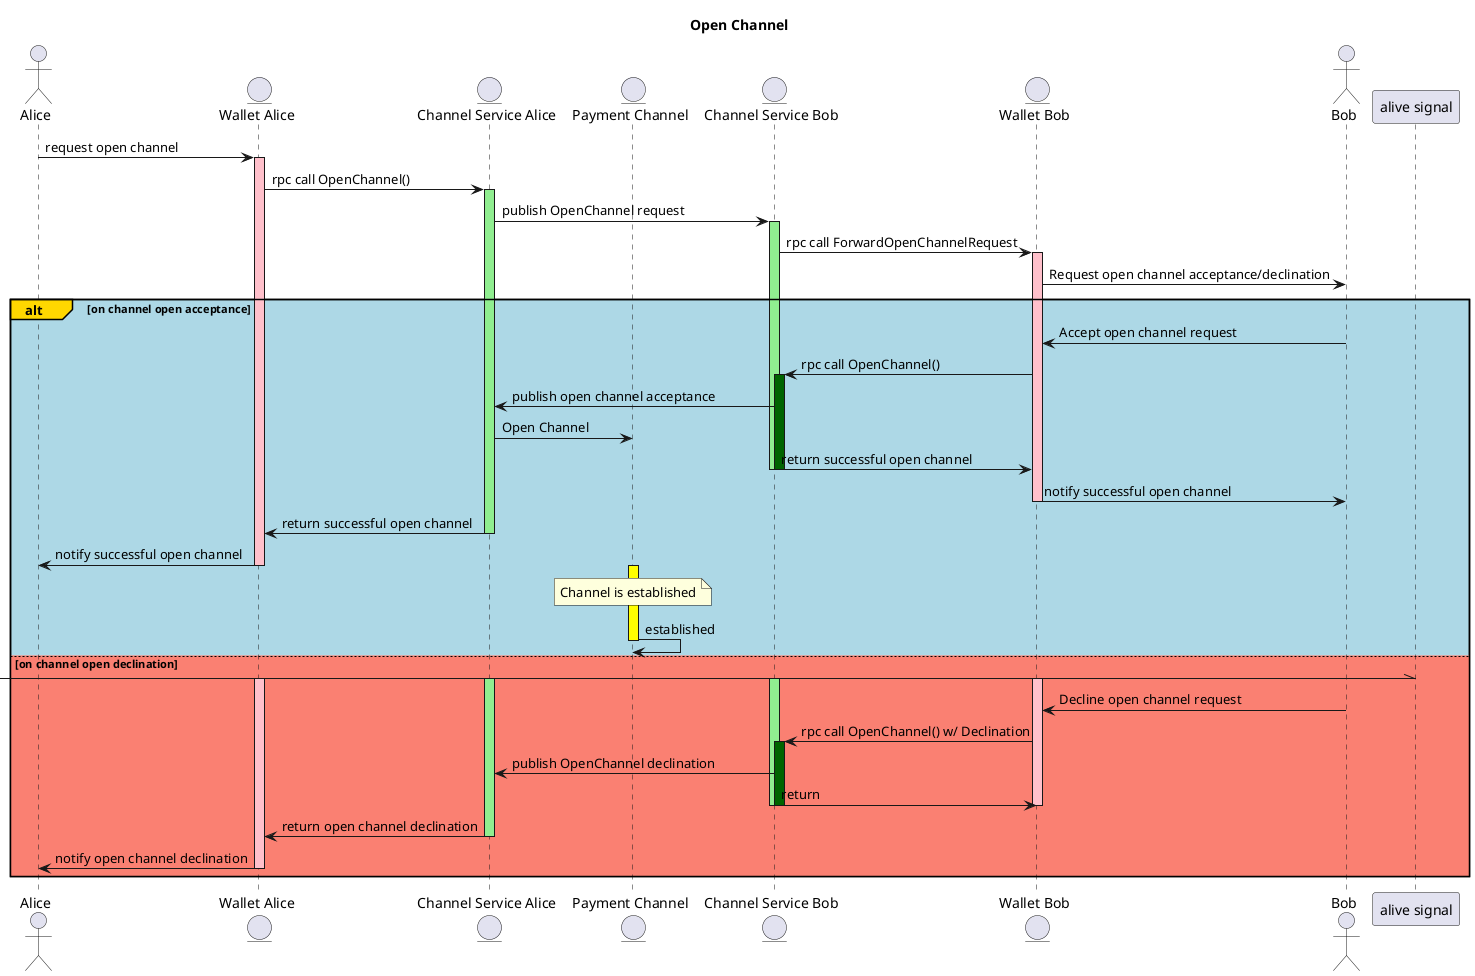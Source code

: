@startuml
actor Alice as A
entity "Wallet Alice" as WA
entity "Channel Service Alice" as CSA
entity "Payment Channel" as PC
entity "Channel Service Bob" as CSB
entity "Wallet Bob" as WB
actor Bob as B

title Open Channel

A -> WA : request open channel
activate WA #pink
WA -> CSA : rpc call OpenChannel()
activate CSA #lightgreen
CSA -> CSB : publish OpenChannel request
activate CSB #lightgreen
CSB -> WB : rpc call ForwardOpenChannelRequest
activate WB #pink
WB -> B : Request open channel acceptance/declination
alt#gold #lightblue on channel open acceptance
  B -> WB : Accept open channel request
  WB -> CSB : rpc call OpenChannel()
  activate CSB #darkgreen
  CSB -> CSA : publish open channel acceptance
  CSA -> PC : Open Channel
  CSB -> WB : return successful open channel
  deactivate CSB
  deactivate CSB
  WB -> B : notify successful open channel
  deactivate WB
  CSA -> WA : return successful open channel
  deactivate CSA
  WA -> A : notify successful open channel
  deactivate WA
  activate PC #yellow
  note over PC: Channel is established
  PC -> PC : established
  deactivate PC
else #salmon on channel open declination
  [-\\ "alive signal"
  activate CSA #lightgreen
  activate CSB #lightgreen
  activate WB #pink
  activate WA #pink
  B -> WB : Decline open channel request
  WB -> CSB : rpc call OpenChannel() w/ Declination
  activate CSB #darkgreen
  CSB -> CSA : publish OpenChannel declination
  CSB -> WB : return
  deactivate CSB
  deactivate CSB
  deactivate WB
  CSA -> WA : return open channel declination
  deactivate CSA
  WA -> A : notify open channel declination
  deactivate WA
end

@enduml
